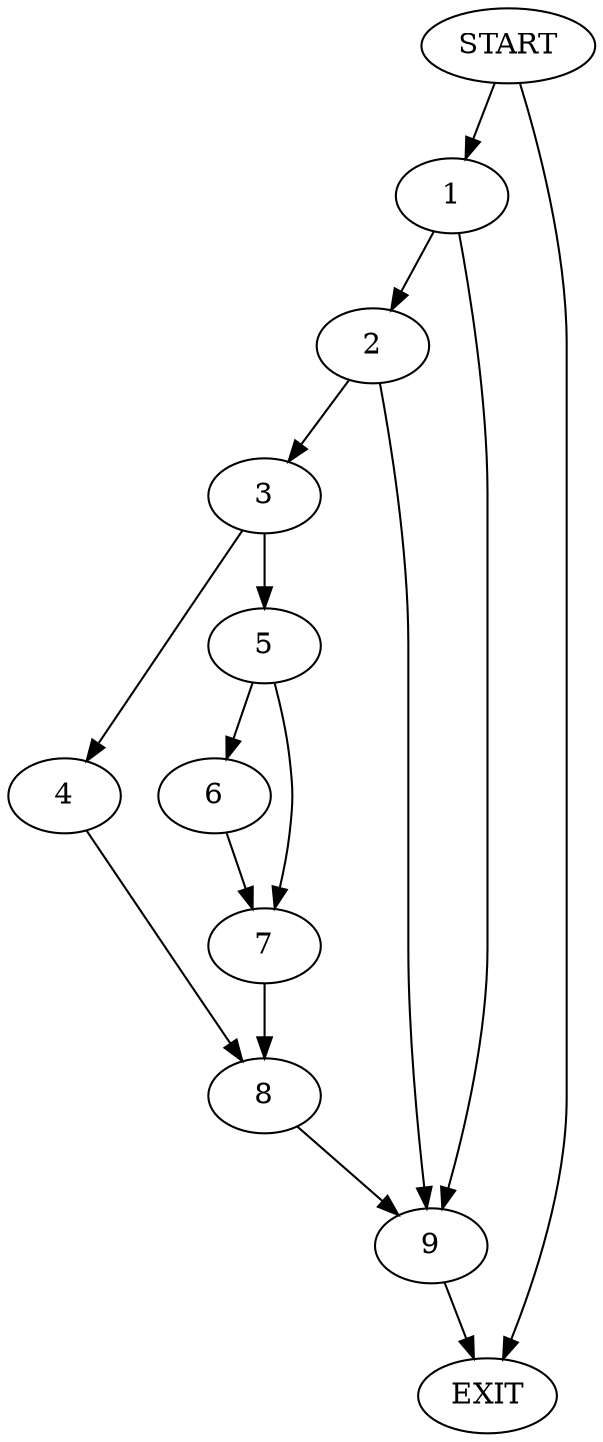 digraph { 
0 [label="START"];
1;
2;
3;
4;
5;
6;
7;
8;
9;
10[label="EXIT"];
0 -> 1;
0 -> 10;
1 -> 2;
1 -> 9;
2 -> 3;
2 -> 9;
3 -> 4;
3 -> 5;
4 -> 8;
5 -> 7;
5 -> 6;
6 -> 7;
7 -> 8;
8 -> 9;
9 -> 10;
}